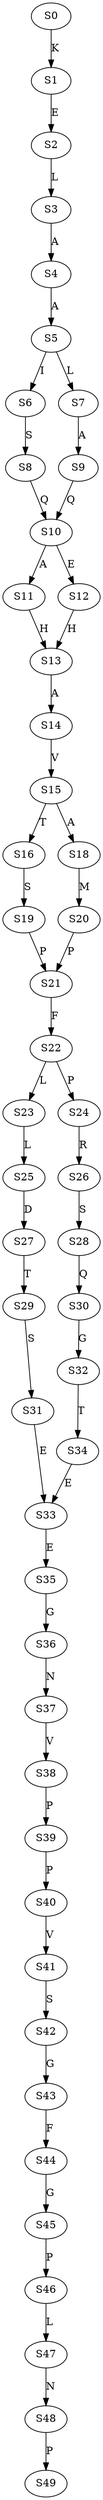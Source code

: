strict digraph  {
	S0 -> S1 [ label = K ];
	S1 -> S2 [ label = E ];
	S2 -> S3 [ label = L ];
	S3 -> S4 [ label = A ];
	S4 -> S5 [ label = A ];
	S5 -> S6 [ label = I ];
	S5 -> S7 [ label = L ];
	S6 -> S8 [ label = S ];
	S7 -> S9 [ label = A ];
	S8 -> S10 [ label = Q ];
	S9 -> S10 [ label = Q ];
	S10 -> S11 [ label = A ];
	S10 -> S12 [ label = E ];
	S11 -> S13 [ label = H ];
	S12 -> S13 [ label = H ];
	S13 -> S14 [ label = A ];
	S14 -> S15 [ label = V ];
	S15 -> S16 [ label = T ];
	S15 -> S18 [ label = A ];
	S16 -> S19 [ label = S ];
	S18 -> S20 [ label = M ];
	S19 -> S21 [ label = P ];
	S20 -> S21 [ label = P ];
	S21 -> S22 [ label = F ];
	S22 -> S23 [ label = L ];
	S22 -> S24 [ label = P ];
	S23 -> S25 [ label = L ];
	S24 -> S26 [ label = R ];
	S25 -> S27 [ label = D ];
	S26 -> S28 [ label = S ];
	S27 -> S29 [ label = T ];
	S28 -> S30 [ label = Q ];
	S29 -> S31 [ label = S ];
	S30 -> S32 [ label = G ];
	S31 -> S33 [ label = E ];
	S32 -> S34 [ label = T ];
	S33 -> S35 [ label = E ];
	S34 -> S33 [ label = E ];
	S35 -> S36 [ label = G ];
	S36 -> S37 [ label = N ];
	S37 -> S38 [ label = V ];
	S38 -> S39 [ label = P ];
	S39 -> S40 [ label = P ];
	S40 -> S41 [ label = V ];
	S41 -> S42 [ label = S ];
	S42 -> S43 [ label = G ];
	S43 -> S44 [ label = F ];
	S44 -> S45 [ label = G ];
	S45 -> S46 [ label = P ];
	S46 -> S47 [ label = L ];
	S47 -> S48 [ label = N ];
	S48 -> S49 [ label = P ];
}
